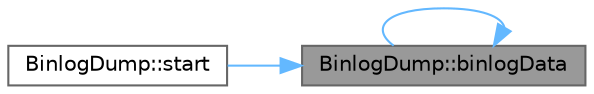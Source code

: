 digraph "BinlogDump::binlogData"
{
 // INTERACTIVE_SVG=YES
 // LATEX_PDF_SIZE
  bgcolor="transparent";
  edge [fontname=Helvetica,fontsize=10,labelfontname=Helvetica,labelfontsize=10];
  node [fontname=Helvetica,fontsize=10,shape=box,height=0.2,width=0.4];
  rankdir="RL";
  Node1 [id="Node000001",label="BinlogDump::binlogData",height=0.2,width=0.4,color="gray40", fillcolor="grey60", style="filled", fontcolor="black",tooltip=" "];
  Node1 -> Node1 [id="edge1_Node000001_Node000001",dir="back",color="steelblue1",style="solid",tooltip=" "];
  Node1 -> Node2 [id="edge2_Node000001_Node000002",dir="back",color="steelblue1",style="solid",tooltip=" "];
  Node2 [id="Node000002",label="BinlogDump::start",height=0.2,width=0.4,color="grey40", fillcolor="white", style="filled",URL="$df/d37/a00652_a9abe89519e664ef2055611b9286190c1.html#a9abe89519e664ef2055611b9286190c1",tooltip=" "];
}
